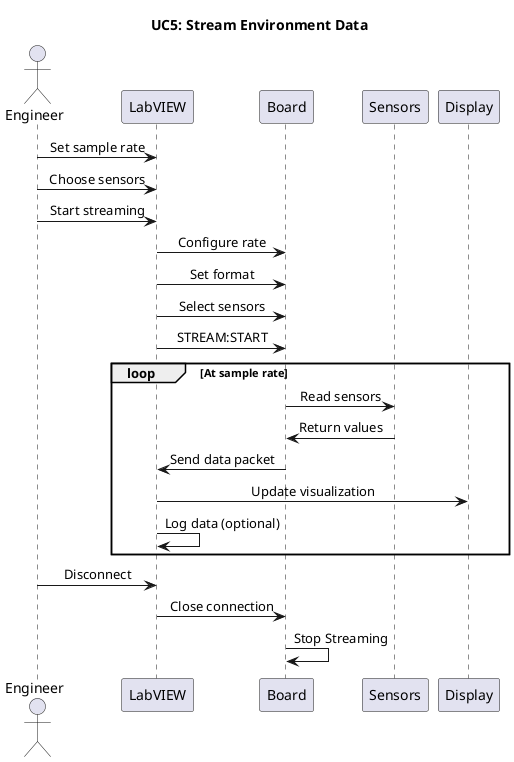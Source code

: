 @startuml
skinparam sequenceMessageAlign center
title UC5: Stream Environment Data

actor Engineer
participant LabVIEW
participant Board
participant Sensors
participant Display

Engineer -> LabVIEW: Set sample rate
Engineer -> LabVIEW: Choose sensors

Engineer -> LabVIEW: Start streaming
LabVIEW -> Board: Configure rate
LabVIEW -> Board: Set format
LabVIEW -> Board: Select sensors
LabVIEW -> Board: STREAM:START

loop At sample rate
    Board -> Sensors: Read sensors
    Sensors -> Board: Return values
    Board -> LabVIEW: Send data packet
    
    LabVIEW -> Display: Update visualization
    LabVIEW -> LabVIEW: Log data (optional)
end

Engineer -> LabVIEW: Disconnect
LabVIEW -> Board: Close connection
Board -> Board: Stop Streaming
@enduml